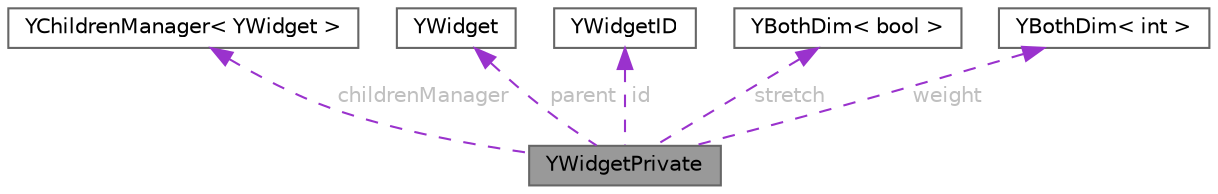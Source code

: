 digraph "YWidgetPrivate"
{
 // LATEX_PDF_SIZE
  bgcolor="transparent";
  edge [fontname=Helvetica,fontsize=10,labelfontname=Helvetica,labelfontsize=10];
  node [fontname=Helvetica,fontsize=10,shape=box,height=0.2,width=0.4];
  Node1 [id="Node000001",label="YWidgetPrivate",height=0.2,width=0.4,color="gray40", fillcolor="grey60", style="filled", fontcolor="black",tooltip=" "];
  Node2 -> Node1 [id="edge1_Node000001_Node000002",dir="back",color="darkorchid3",style="dashed",tooltip=" ",label=" childrenManager",fontcolor="grey" ];
  Node2 [id="Node000002",label="YChildrenManager\< YWidget \>",height=0.2,width=0.4,color="gray40", fillcolor="white", style="filled",URL="$classYChildrenManager.html",tooltip=" "];
  Node3 -> Node1 [id="edge2_Node000001_Node000003",dir="back",color="darkorchid3",style="dashed",tooltip=" ",label=" parent",fontcolor="grey" ];
  Node3 [id="Node000003",label="YWidget",height=0.2,width=0.4,color="gray40", fillcolor="white", style="filled",URL="$classYWidget.html",tooltip=" "];
  Node4 -> Node1 [id="edge3_Node000001_Node000004",dir="back",color="darkorchid3",style="dashed",tooltip=" ",label=" id",fontcolor="grey" ];
  Node4 [id="Node000004",label="YWidgetID",height=0.2,width=0.4,color="gray40", fillcolor="white", style="filled",URL="$classYWidgetID.html",tooltip=" "];
  Node5 -> Node1 [id="edge4_Node000001_Node000005",dir="back",color="darkorchid3",style="dashed",tooltip=" ",label=" stretch",fontcolor="grey" ];
  Node5 [id="Node000005",label="YBothDim\< bool \>",height=0.2,width=0.4,color="gray40", fillcolor="white", style="filled",URL="$classYBothDim.html",tooltip=" "];
  Node6 -> Node1 [id="edge5_Node000001_Node000006",dir="back",color="darkorchid3",style="dashed",tooltip=" ",label=" weight",fontcolor="grey" ];
  Node6 [id="Node000006",label="YBothDim\< int \>",height=0.2,width=0.4,color="gray40", fillcolor="white", style="filled",URL="$classYBothDim.html",tooltip=" "];
}
